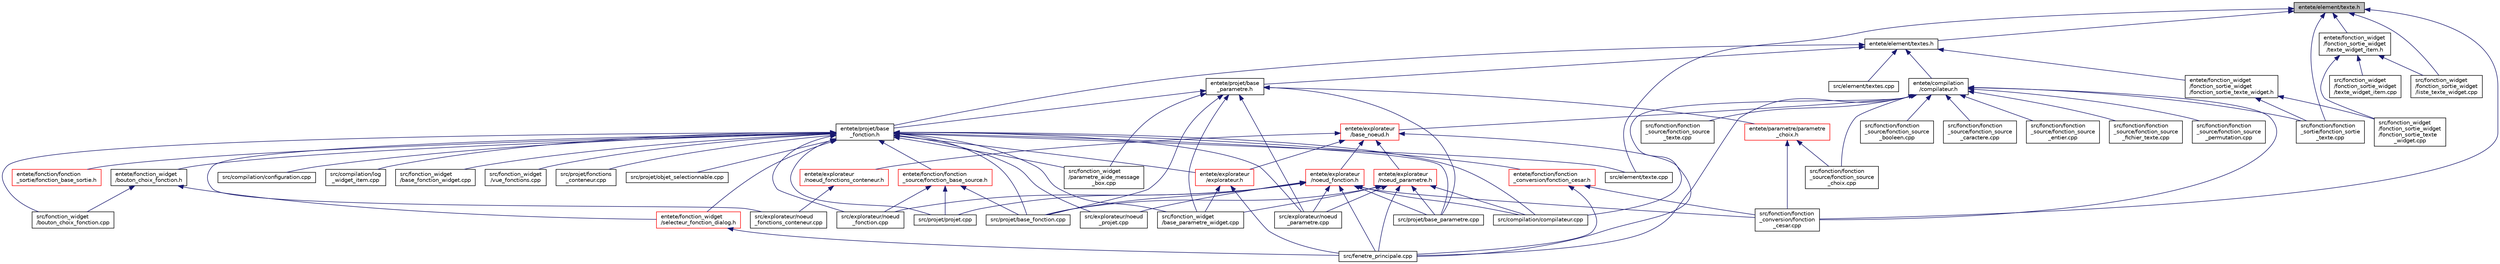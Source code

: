 digraph "entete/element/texte.h"
{
  edge [fontname="Helvetica",fontsize="10",labelfontname="Helvetica",labelfontsize="10"];
  node [fontname="Helvetica",fontsize="10",shape=record];
  Node10 [label="entete/element/texte.h",height=0.2,width=0.4,color="black", fillcolor="grey75", style="filled", fontcolor="black"];
  Node10 -> Node11 [dir="back",color="midnightblue",fontsize="10",style="solid",fontname="Helvetica"];
  Node11 [label="entete/element/textes.h",height=0.2,width=0.4,color="black", fillcolor="white", style="filled",URL="$textes_8h.html"];
  Node11 -> Node12 [dir="back",color="midnightblue",fontsize="10",style="solid",fontname="Helvetica"];
  Node12 [label="entete/compilation\l/compilateur.h",height=0.2,width=0.4,color="black", fillcolor="white", style="filled",URL="$compilateur_8h.html",tooltip="Fichier de déclaration de la classe compilateur. "];
  Node12 -> Node13 [dir="back",color="midnightblue",fontsize="10",style="solid",fontname="Helvetica"];
  Node13 [label="entete/explorateur\l/base_noeud.h",height=0.2,width=0.4,color="red", fillcolor="white", style="filled",URL="$base__noeud_8h.html"];
  Node13 -> Node14 [dir="back",color="midnightblue",fontsize="10",style="solid",fontname="Helvetica"];
  Node14 [label="entete/explorateur\l/explorateur.h",height=0.2,width=0.4,color="red", fillcolor="white", style="filled",URL="$explorateur_8h.html"];
  Node14 -> Node16 [dir="back",color="midnightblue",fontsize="10",style="solid",fontname="Helvetica"];
  Node16 [label="src/fenetre_principale.cpp",height=0.2,width=0.4,color="black", fillcolor="white", style="filled",URL="$fenetre__principale_8cpp.html",tooltip="Implémentation de la classe fenetre_principale. "];
  Node14 -> Node17 [dir="back",color="midnightblue",fontsize="10",style="solid",fontname="Helvetica"];
  Node17 [label="src/fonction_widget\l/base_parametre_widget.cpp",height=0.2,width=0.4,color="black", fillcolor="white", style="filled",URL="$base__parametre__widget_8cpp.html"];
  Node13 -> Node18 [dir="back",color="midnightblue",fontsize="10",style="solid",fontname="Helvetica"];
  Node18 [label="entete/explorateur\l/noeud_fonction.h",height=0.2,width=0.4,color="red", fillcolor="white", style="filled",URL="$noeud__fonction_8h.html"];
  Node18 -> Node19 [dir="back",color="midnightblue",fontsize="10",style="solid",fontname="Helvetica"];
  Node19 [label="src/compilation/compilateur.cpp",height=0.2,width=0.4,color="black", fillcolor="white", style="filled",URL="$compilateur_8cpp.html",tooltip="Fichier d&#39;implémentation de la classe compilateur. "];
  Node18 -> Node20 [dir="back",color="midnightblue",fontsize="10",style="solid",fontname="Helvetica"];
  Node20 [label="src/explorateur/noeud\l_fonction.cpp",height=0.2,width=0.4,color="black", fillcolor="white", style="filled",URL="$noeud__fonction_8cpp.html"];
  Node18 -> Node21 [dir="back",color="midnightblue",fontsize="10",style="solid",fontname="Helvetica"];
  Node21 [label="src/explorateur/noeud\l_parametre.cpp",height=0.2,width=0.4,color="black", fillcolor="white", style="filled",URL="$noeud__parametre_8cpp.html"];
  Node18 -> Node22 [dir="back",color="midnightblue",fontsize="10",style="solid",fontname="Helvetica"];
  Node22 [label="src/explorateur/noeud\l_projet.cpp",height=0.2,width=0.4,color="black", fillcolor="white", style="filled",URL="$noeud__projet_8cpp.html"];
  Node18 -> Node16 [dir="back",color="midnightblue",fontsize="10",style="solid",fontname="Helvetica"];
  Node18 -> Node23 [dir="back",color="midnightblue",fontsize="10",style="solid",fontname="Helvetica"];
  Node23 [label="src/fonction/fonction\l_conversion/fonction\l_cesar.cpp",height=0.2,width=0.4,color="black", fillcolor="white", style="filled",URL="$fonction__cesar_8cpp.html"];
  Node18 -> Node26 [dir="back",color="midnightblue",fontsize="10",style="solid",fontname="Helvetica"];
  Node26 [label="src/projet/base_fonction.cpp",height=0.2,width=0.4,color="black", fillcolor="white", style="filled",URL="$base__fonction_8cpp.html"];
  Node18 -> Node27 [dir="back",color="midnightblue",fontsize="10",style="solid",fontname="Helvetica"];
  Node27 [label="src/projet/base_parametre.cpp",height=0.2,width=0.4,color="black", fillcolor="white", style="filled",URL="$base__parametre_8cpp.html"];
  Node18 -> Node28 [dir="back",color="midnightblue",fontsize="10",style="solid",fontname="Helvetica"];
  Node28 [label="src/projet/projet.cpp",height=0.2,width=0.4,color="black", fillcolor="white", style="filled",URL="$projet_8cpp.html"];
  Node13 -> Node29 [dir="back",color="midnightblue",fontsize="10",style="solid",fontname="Helvetica"];
  Node29 [label="entete/explorateur\l/noeud_fonctions_conteneur.h",height=0.2,width=0.4,color="red", fillcolor="white", style="filled",URL="$noeud__fonctions__conteneur_8h.html"];
  Node29 -> Node31 [dir="back",color="midnightblue",fontsize="10",style="solid",fontname="Helvetica"];
  Node31 [label="src/explorateur/noeud\l_fonctions_conteneur.cpp",height=0.2,width=0.4,color="black", fillcolor="white", style="filled",URL="$noeud__fonctions__conteneur_8cpp.html"];
  Node13 -> Node32 [dir="back",color="midnightblue",fontsize="10",style="solid",fontname="Helvetica"];
  Node32 [label="entete/explorateur\l/noeud_parametre.h",height=0.2,width=0.4,color="red", fillcolor="white", style="filled",URL="$noeud__parametre_8h.html"];
  Node32 -> Node19 [dir="back",color="midnightblue",fontsize="10",style="solid",fontname="Helvetica"];
  Node32 -> Node21 [dir="back",color="midnightblue",fontsize="10",style="solid",fontname="Helvetica"];
  Node32 -> Node16 [dir="back",color="midnightblue",fontsize="10",style="solid",fontname="Helvetica"];
  Node32 -> Node17 [dir="back",color="midnightblue",fontsize="10",style="solid",fontname="Helvetica"];
  Node32 -> Node26 [dir="back",color="midnightblue",fontsize="10",style="solid",fontname="Helvetica"];
  Node32 -> Node27 [dir="back",color="midnightblue",fontsize="10",style="solid",fontname="Helvetica"];
  Node13 -> Node16 [dir="back",color="midnightblue",fontsize="10",style="solid",fontname="Helvetica"];
  Node12 -> Node19 [dir="back",color="midnightblue",fontsize="10",style="solid",fontname="Helvetica"];
  Node12 -> Node16 [dir="back",color="midnightblue",fontsize="10",style="solid",fontname="Helvetica"];
  Node12 -> Node23 [dir="back",color="midnightblue",fontsize="10",style="solid",fontname="Helvetica"];
  Node12 -> Node34 [dir="back",color="midnightblue",fontsize="10",style="solid",fontname="Helvetica"];
  Node34 [label="src/fonction/fonction\l_sortie/fonction_sortie\l_texte.cpp",height=0.2,width=0.4,color="black", fillcolor="white", style="filled",URL="$fonction__sortie__texte_8cpp.html"];
  Node12 -> Node35 [dir="back",color="midnightblue",fontsize="10",style="solid",fontname="Helvetica"];
  Node35 [label="src/fonction/fonction\l_source/fonction_source\l_booleen.cpp",height=0.2,width=0.4,color="black", fillcolor="white", style="filled",URL="$fonction__source__booleen_8cpp.html"];
  Node12 -> Node36 [dir="back",color="midnightblue",fontsize="10",style="solid",fontname="Helvetica"];
  Node36 [label="src/fonction/fonction\l_source/fonction_source\l_caractere.cpp",height=0.2,width=0.4,color="black", fillcolor="white", style="filled",URL="$fonction__source__caractere_8cpp.html"];
  Node12 -> Node37 [dir="back",color="midnightblue",fontsize="10",style="solid",fontname="Helvetica"];
  Node37 [label="src/fonction/fonction\l_source/fonction_source\l_choix.cpp",height=0.2,width=0.4,color="black", fillcolor="white", style="filled",URL="$fonction__source__choix_8cpp.html"];
  Node12 -> Node38 [dir="back",color="midnightblue",fontsize="10",style="solid",fontname="Helvetica"];
  Node38 [label="src/fonction/fonction\l_source/fonction_source\l_entier.cpp",height=0.2,width=0.4,color="black", fillcolor="white", style="filled",URL="$fonction__source__entier_8cpp.html"];
  Node12 -> Node39 [dir="back",color="midnightblue",fontsize="10",style="solid",fontname="Helvetica"];
  Node39 [label="src/fonction/fonction\l_source/fonction_source\l_fichier_texte.cpp",height=0.2,width=0.4,color="black", fillcolor="white", style="filled",URL="$fonction__source__fichier__texte_8cpp.html"];
  Node12 -> Node40 [dir="back",color="midnightblue",fontsize="10",style="solid",fontname="Helvetica"];
  Node40 [label="src/fonction/fonction\l_source/fonction_source\l_permutation.cpp",height=0.2,width=0.4,color="black", fillcolor="white", style="filled",URL="$fonction__source__permutation_8cpp.html"];
  Node12 -> Node41 [dir="back",color="midnightblue",fontsize="10",style="solid",fontname="Helvetica"];
  Node41 [label="src/fonction/fonction\l_source/fonction_source\l_texte.cpp",height=0.2,width=0.4,color="black", fillcolor="white", style="filled",URL="$fonction__source__texte_8cpp.html"];
  Node11 -> Node42 [dir="back",color="midnightblue",fontsize="10",style="solid",fontname="Helvetica"];
  Node42 [label="entete/projet/base\l_fonction.h",height=0.2,width=0.4,color="black", fillcolor="white", style="filled",URL="$base__fonction_8h.html",tooltip="Déclaration de la classe base_fonction. "];
  Node42 -> Node14 [dir="back",color="midnightblue",fontsize="10",style="solid",fontname="Helvetica"];
  Node42 -> Node43 [dir="back",color="midnightblue",fontsize="10",style="solid",fontname="Helvetica"];
  Node43 [label="entete/fonction/fonction\l_conversion/fonction_cesar.h",height=0.2,width=0.4,color="red", fillcolor="white", style="filled",URL="$fonction__cesar_8h.html"];
  Node43 -> Node16 [dir="back",color="midnightblue",fontsize="10",style="solid",fontname="Helvetica"];
  Node43 -> Node23 [dir="back",color="midnightblue",fontsize="10",style="solid",fontname="Helvetica"];
  Node42 -> Node45 [dir="back",color="midnightblue",fontsize="10",style="solid",fontname="Helvetica"];
  Node45 [label="entete/fonction/fonction\l_sortie/fonction_base_sortie.h",height=0.2,width=0.4,color="red", fillcolor="white", style="filled",URL="$fonction__base__sortie_8h.html"];
  Node42 -> Node48 [dir="back",color="midnightblue",fontsize="10",style="solid",fontname="Helvetica"];
  Node48 [label="entete/fonction/fonction\l_source/fonction_base_source.h",height=0.2,width=0.4,color="red", fillcolor="white", style="filled",URL="$fonction__base__source_8h.html"];
  Node48 -> Node20 [dir="back",color="midnightblue",fontsize="10",style="solid",fontname="Helvetica"];
  Node48 -> Node26 [dir="back",color="midnightblue",fontsize="10",style="solid",fontname="Helvetica"];
  Node48 -> Node28 [dir="back",color="midnightblue",fontsize="10",style="solid",fontname="Helvetica"];
  Node42 -> Node62 [dir="back",color="midnightblue",fontsize="10",style="solid",fontname="Helvetica"];
  Node62 [label="entete/fonction_widget\l/bouton_choix_fonction.h",height=0.2,width=0.4,color="black", fillcolor="white", style="filled",URL="$bouton__choix__fonction_8h.html"];
  Node62 -> Node63 [dir="back",color="midnightblue",fontsize="10",style="solid",fontname="Helvetica"];
  Node63 [label="entete/fonction_widget\l/selecteur_fonction_dialog.h",height=0.2,width=0.4,color="red", fillcolor="white", style="filled",URL="$selecteur__fonction__dialog_8h.html"];
  Node63 -> Node16 [dir="back",color="midnightblue",fontsize="10",style="solid",fontname="Helvetica"];
  Node62 -> Node65 [dir="back",color="midnightblue",fontsize="10",style="solid",fontname="Helvetica"];
  Node65 [label="src/fonction_widget\l/bouton_choix_fonction.cpp",height=0.2,width=0.4,color="black", fillcolor="white", style="filled",URL="$bouton__choix__fonction_8cpp.html"];
  Node42 -> Node63 [dir="back",color="midnightblue",fontsize="10",style="solid",fontname="Helvetica"];
  Node42 -> Node19 [dir="back",color="midnightblue",fontsize="10",style="solid",fontname="Helvetica"];
  Node42 -> Node66 [dir="back",color="midnightblue",fontsize="10",style="solid",fontname="Helvetica"];
  Node66 [label="src/compilation/configuration.cpp",height=0.2,width=0.4,color="black", fillcolor="white", style="filled",URL="$configuration_8cpp.html",tooltip="Fichier d&#39;implémentation de la class configuration. "];
  Node42 -> Node67 [dir="back",color="midnightblue",fontsize="10",style="solid",fontname="Helvetica"];
  Node67 [label="src/compilation/log\l_widget_item.cpp",height=0.2,width=0.4,color="black", fillcolor="white", style="filled",URL="$log__widget__item_8cpp.html"];
  Node42 -> Node68 [dir="back",color="midnightblue",fontsize="10",style="solid",fontname="Helvetica"];
  Node68 [label="src/element/texte.cpp",height=0.2,width=0.4,color="black", fillcolor="white", style="filled",URL="$texte_8cpp.html"];
  Node42 -> Node20 [dir="back",color="midnightblue",fontsize="10",style="solid",fontname="Helvetica"];
  Node42 -> Node31 [dir="back",color="midnightblue",fontsize="10",style="solid",fontname="Helvetica"];
  Node42 -> Node21 [dir="back",color="midnightblue",fontsize="10",style="solid",fontname="Helvetica"];
  Node42 -> Node22 [dir="back",color="midnightblue",fontsize="10",style="solid",fontname="Helvetica"];
  Node42 -> Node69 [dir="back",color="midnightblue",fontsize="10",style="solid",fontname="Helvetica"];
  Node69 [label="src/fonction_widget\l/base_fonction_widget.cpp",height=0.2,width=0.4,color="black", fillcolor="white", style="filled",URL="$base__fonction__widget_8cpp.html"];
  Node42 -> Node17 [dir="back",color="midnightblue",fontsize="10",style="solid",fontname="Helvetica"];
  Node42 -> Node65 [dir="back",color="midnightblue",fontsize="10",style="solid",fontname="Helvetica"];
  Node42 -> Node70 [dir="back",color="midnightblue",fontsize="10",style="solid",fontname="Helvetica"];
  Node70 [label="src/fonction_widget\l/parametre_aide_message\l_box.cpp",height=0.2,width=0.4,color="black", fillcolor="white", style="filled",URL="$parametre__aide__message__box_8cpp.html"];
  Node42 -> Node71 [dir="back",color="midnightblue",fontsize="10",style="solid",fontname="Helvetica"];
  Node71 [label="src/fonction_widget\l/vue_fonctions.cpp",height=0.2,width=0.4,color="black", fillcolor="white", style="filled",URL="$vue__fonctions_8cpp.html"];
  Node42 -> Node26 [dir="back",color="midnightblue",fontsize="10",style="solid",fontname="Helvetica"];
  Node42 -> Node27 [dir="back",color="midnightblue",fontsize="10",style="solid",fontname="Helvetica"];
  Node42 -> Node72 [dir="back",color="midnightblue",fontsize="10",style="solid",fontname="Helvetica"];
  Node72 [label="src/projet/fonctions\l_conteneur.cpp",height=0.2,width=0.4,color="black", fillcolor="white", style="filled",URL="$fonctions__conteneur_8cpp.html"];
  Node42 -> Node73 [dir="back",color="midnightblue",fontsize="10",style="solid",fontname="Helvetica"];
  Node73 [label="src/projet/objet_selectionnable.cpp",height=0.2,width=0.4,color="black", fillcolor="white", style="filled",URL="$objet__selectionnable_8cpp.html"];
  Node42 -> Node28 [dir="back",color="midnightblue",fontsize="10",style="solid",fontname="Helvetica"];
  Node11 -> Node74 [dir="back",color="midnightblue",fontsize="10",style="solid",fontname="Helvetica"];
  Node74 [label="entete/projet/base\l_parametre.h",height=0.2,width=0.4,color="black", fillcolor="white", style="filled",URL="$base__parametre_8h.html"];
  Node74 -> Node42 [dir="back",color="midnightblue",fontsize="10",style="solid",fontname="Helvetica"];
  Node74 -> Node75 [dir="back",color="midnightblue",fontsize="10",style="solid",fontname="Helvetica"];
  Node75 [label="entete/parametre/parametre\l_choix.h",height=0.2,width=0.4,color="red", fillcolor="white", style="filled",URL="$parametre__choix_8h.html"];
  Node75 -> Node23 [dir="back",color="midnightblue",fontsize="10",style="solid",fontname="Helvetica"];
  Node75 -> Node37 [dir="back",color="midnightblue",fontsize="10",style="solid",fontname="Helvetica"];
  Node74 -> Node21 [dir="back",color="midnightblue",fontsize="10",style="solid",fontname="Helvetica"];
  Node74 -> Node17 [dir="back",color="midnightblue",fontsize="10",style="solid",fontname="Helvetica"];
  Node74 -> Node70 [dir="back",color="midnightblue",fontsize="10",style="solid",fontname="Helvetica"];
  Node74 -> Node26 [dir="back",color="midnightblue",fontsize="10",style="solid",fontname="Helvetica"];
  Node74 -> Node27 [dir="back",color="midnightblue",fontsize="10",style="solid",fontname="Helvetica"];
  Node11 -> Node77 [dir="back",color="midnightblue",fontsize="10",style="solid",fontname="Helvetica"];
  Node77 [label="entete/fonction_widget\l/fonction_sortie_widget\l/fonction_sortie_texte_widget.h",height=0.2,width=0.4,color="black", fillcolor="white", style="filled",URL="$fonction__sortie__texte__widget_8h.html"];
  Node77 -> Node34 [dir="back",color="midnightblue",fontsize="10",style="solid",fontname="Helvetica"];
  Node77 -> Node47 [dir="back",color="midnightblue",fontsize="10",style="solid",fontname="Helvetica"];
  Node47 [label="src/fonction_widget\l/fonction_sortie_widget\l/fonction_sortie_texte\l_widget.cpp",height=0.2,width=0.4,color="black", fillcolor="white", style="filled",URL="$fonction__sortie__texte__widget_8cpp.html"];
  Node11 -> Node78 [dir="back",color="midnightblue",fontsize="10",style="solid",fontname="Helvetica"];
  Node78 [label="src/element/textes.cpp",height=0.2,width=0.4,color="black", fillcolor="white", style="filled",URL="$textes_8cpp.html"];
  Node10 -> Node79 [dir="back",color="midnightblue",fontsize="10",style="solid",fontname="Helvetica"];
  Node79 [label="entete/fonction_widget\l/fonction_sortie_widget\l/texte_widget_item.h",height=0.2,width=0.4,color="black", fillcolor="white", style="filled",URL="$texte__widget__item_8h.html"];
  Node79 -> Node47 [dir="back",color="midnightblue",fontsize="10",style="solid",fontname="Helvetica"];
  Node79 -> Node80 [dir="back",color="midnightblue",fontsize="10",style="solid",fontname="Helvetica"];
  Node80 [label="src/fonction_widget\l/fonction_sortie_widget\l/liste_texte_widget.cpp",height=0.2,width=0.4,color="black", fillcolor="white", style="filled",URL="$liste__texte__widget_8cpp.html"];
  Node79 -> Node81 [dir="back",color="midnightblue",fontsize="10",style="solid",fontname="Helvetica"];
  Node81 [label="src/fonction_widget\l/fonction_sortie_widget\l/texte_widget_item.cpp",height=0.2,width=0.4,color="black", fillcolor="white", style="filled",URL="$texte__widget__item_8cpp.html"];
  Node10 -> Node68 [dir="back",color="midnightblue",fontsize="10",style="solid",fontname="Helvetica"];
  Node10 -> Node23 [dir="back",color="midnightblue",fontsize="10",style="solid",fontname="Helvetica"];
  Node10 -> Node34 [dir="back",color="midnightblue",fontsize="10",style="solid",fontname="Helvetica"];
  Node10 -> Node80 [dir="back",color="midnightblue",fontsize="10",style="solid",fontname="Helvetica"];
}
